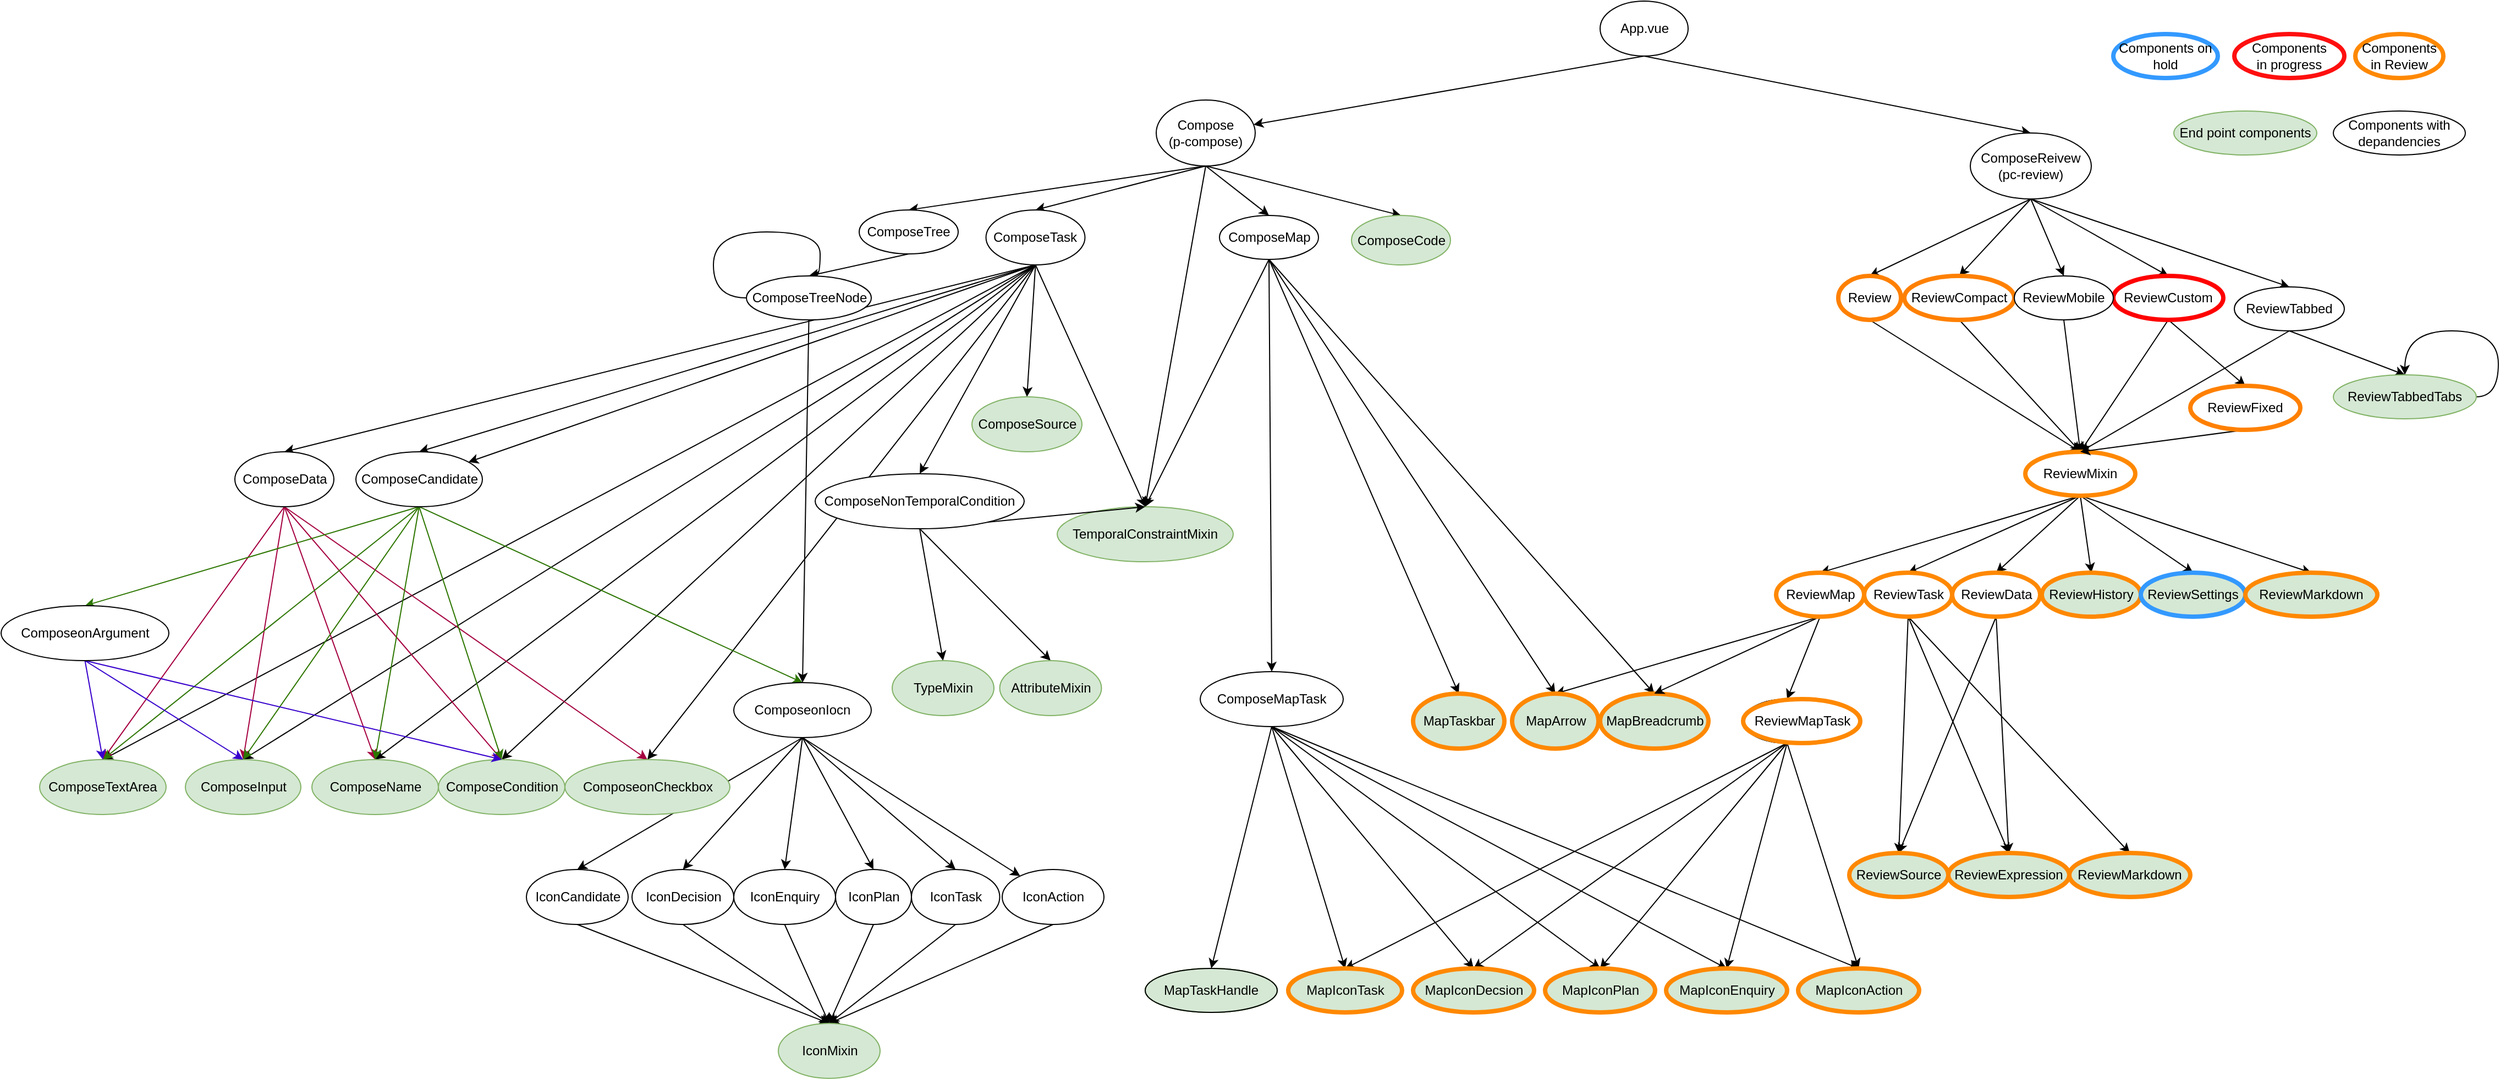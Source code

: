 <mxfile version="21.1.1" type="github">
  <diagram name="v1.0.0" id="n8G7o3eAPn_Wvr_kKuBB">
    <mxGraphModel dx="2448" dy="723" grid="1" gridSize="10" guides="1" tooltips="1" connect="1" arrows="1" fold="1" page="1" pageScale="1" pageWidth="827" pageHeight="1169" math="0" shadow="0">
      <root>
        <mxCell id="0" />
        <mxCell id="1" parent="0" />
        <mxCell id="FQSfcEZK8xAJ8cy2tzZz-1" style="rounded=0;orthogonalLoop=1;jettySize=auto;html=1;exitX=0.5;exitY=1;exitDx=0;exitDy=0;" parent="1" source="WLR_GNIUdRpMmE6UeqxM-1" target="K1b-8OR3-BWI2US4WDN9-1" edge="1">
          <mxGeometry relative="1" as="geometry">
            <mxPoint x="397.809" y="122.42" as="sourcePoint" />
          </mxGeometry>
        </mxCell>
        <mxCell id="FQSfcEZK8xAJ8cy2tzZz-2" style="rounded=0;orthogonalLoop=1;jettySize=auto;html=1;exitX=0.5;exitY=1;exitDx=0;exitDy=0;entryX=0.5;entryY=0;entryDx=0;entryDy=0;" parent="1" source="WLR_GNIUdRpMmE6UeqxM-1" target="WLR_GNIUdRpMmE6UeqxM-2" edge="1">
          <mxGeometry relative="1" as="geometry" />
        </mxCell>
        <mxCell id="WLR_GNIUdRpMmE6UeqxM-1" value="App.vue" style="ellipse;whiteSpace=wrap;html=1;" parent="1" vertex="1">
          <mxGeometry x="383.5" y="10" width="80" height="50" as="geometry" />
        </mxCell>
        <mxCell id="FQSfcEZK8xAJ8cy2tzZz-130" style="edgeStyle=none;rounded=0;orthogonalLoop=1;jettySize=auto;html=1;exitX=0.5;exitY=1;exitDx=0;exitDy=0;entryX=0.5;entryY=0;entryDx=0;entryDy=0;" parent="1" source="WLR_GNIUdRpMmE6UeqxM-2" target="FQSfcEZK8xAJ8cy2tzZz-120" edge="1">
          <mxGeometry relative="1" as="geometry" />
        </mxCell>
        <mxCell id="FQSfcEZK8xAJ8cy2tzZz-131" style="edgeStyle=none;rounded=0;orthogonalLoop=1;jettySize=auto;html=1;exitX=0.5;exitY=1;exitDx=0;exitDy=0;entryX=0.5;entryY=0;entryDx=0;entryDy=0;" parent="1" source="WLR_GNIUdRpMmE6UeqxM-2" target="FQSfcEZK8xAJ8cy2tzZz-121" edge="1">
          <mxGeometry relative="1" as="geometry" />
        </mxCell>
        <mxCell id="FQSfcEZK8xAJ8cy2tzZz-132" style="edgeStyle=none;rounded=0;orthogonalLoop=1;jettySize=auto;html=1;exitX=0.5;exitY=1;exitDx=0;exitDy=0;entryX=0.5;entryY=0;entryDx=0;entryDy=0;" parent="1" source="WLR_GNIUdRpMmE6UeqxM-2" target="FQSfcEZK8xAJ8cy2tzZz-127" edge="1">
          <mxGeometry relative="1" as="geometry" />
        </mxCell>
        <mxCell id="FQSfcEZK8xAJ8cy2tzZz-133" style="edgeStyle=none;rounded=0;orthogonalLoop=1;jettySize=auto;html=1;exitX=0.5;exitY=1;exitDx=0;exitDy=0;entryX=0.5;entryY=0;entryDx=0;entryDy=0;" parent="1" source="WLR_GNIUdRpMmE6UeqxM-2" target="FQSfcEZK8xAJ8cy2tzZz-128" edge="1">
          <mxGeometry relative="1" as="geometry" />
        </mxCell>
        <mxCell id="FQSfcEZK8xAJ8cy2tzZz-134" style="edgeStyle=none;rounded=0;orthogonalLoop=1;jettySize=auto;html=1;exitX=0.5;exitY=1;exitDx=0;exitDy=0;entryX=0.5;entryY=0;entryDx=0;entryDy=0;" parent="1" source="WLR_GNIUdRpMmE6UeqxM-2" target="FQSfcEZK8xAJ8cy2tzZz-129" edge="1">
          <mxGeometry relative="1" as="geometry" />
        </mxCell>
        <mxCell id="WLR_GNIUdRpMmE6UeqxM-2" value="ComposeReivew&lt;br&gt;(pc-review)" style="ellipse;whiteSpace=wrap;html=1;" parent="1" vertex="1">
          <mxGeometry x="720" y="130" width="110" height="60" as="geometry" />
        </mxCell>
        <mxCell id="FQSfcEZK8xAJ8cy2tzZz-8" style="edgeStyle=none;rounded=0;orthogonalLoop=1;jettySize=auto;html=1;exitX=0.5;exitY=1;exitDx=0;exitDy=0;entryX=0.5;entryY=0;entryDx=0;entryDy=0;" parent="1" source="K1b-8OR3-BWI2US4WDN9-1" target="FQSfcEZK8xAJ8cy2tzZz-3" edge="1">
          <mxGeometry relative="1" as="geometry" />
        </mxCell>
        <mxCell id="FQSfcEZK8xAJ8cy2tzZz-9" style="edgeStyle=none;rounded=0;orthogonalLoop=1;jettySize=auto;html=1;exitX=0.5;exitY=1;exitDx=0;exitDy=0;entryX=0.5;entryY=0;entryDx=0;entryDy=0;" parent="1" source="K1b-8OR3-BWI2US4WDN9-1" target="FQSfcEZK8xAJ8cy2tzZz-4" edge="1">
          <mxGeometry relative="1" as="geometry" />
        </mxCell>
        <mxCell id="FQSfcEZK8xAJ8cy2tzZz-10" style="edgeStyle=none;rounded=0;orthogonalLoop=1;jettySize=auto;html=1;exitX=0.5;exitY=1;exitDx=0;exitDy=0;entryX=0.5;entryY=0;entryDx=0;entryDy=0;" parent="1" source="K1b-8OR3-BWI2US4WDN9-1" target="FQSfcEZK8xAJ8cy2tzZz-5" edge="1">
          <mxGeometry relative="1" as="geometry" />
        </mxCell>
        <mxCell id="FQSfcEZK8xAJ8cy2tzZz-11" style="edgeStyle=none;rounded=0;orthogonalLoop=1;jettySize=auto;html=1;exitX=0.5;exitY=1;exitDx=0;exitDy=0;entryX=0.5;entryY=0;entryDx=0;entryDy=0;" parent="1" source="K1b-8OR3-BWI2US4WDN9-1" target="FQSfcEZK8xAJ8cy2tzZz-6" edge="1">
          <mxGeometry relative="1" as="geometry" />
        </mxCell>
        <mxCell id="K1b-8OR3-BWI2US4WDN9-1" value="Compose&lt;br&gt;(p-compose)" style="ellipse;whiteSpace=wrap;html=1;" parent="1" vertex="1">
          <mxGeometry x="-20" y="100" width="90" height="60" as="geometry" />
        </mxCell>
        <mxCell id="FQSfcEZK8xAJ8cy2tzZz-15" style="edgeStyle=none;rounded=0;orthogonalLoop=1;jettySize=auto;html=1;exitX=0.5;exitY=1;exitDx=0;exitDy=0;entryX=0.5;entryY=0;entryDx=0;entryDy=0;" parent="1" source="FQSfcEZK8xAJ8cy2tzZz-3" target="FQSfcEZK8xAJ8cy2tzZz-14" edge="1">
          <mxGeometry relative="1" as="geometry" />
        </mxCell>
        <mxCell id="FQSfcEZK8xAJ8cy2tzZz-3" value="ComposeMap" style="ellipse;whiteSpace=wrap;html=1;" parent="1" vertex="1">
          <mxGeometry x="37.5" y="205" width="90" height="40" as="geometry" />
        </mxCell>
        <mxCell id="FQSfcEZK8xAJ8cy2tzZz-52" style="edgeStyle=none;rounded=0;orthogonalLoop=1;jettySize=auto;html=1;exitX=0.5;exitY=1;exitDx=0;exitDy=0;entryX=0.5;entryY=0;entryDx=0;entryDy=0;" parent="1" source="FQSfcEZK8xAJ8cy2tzZz-4" target="FQSfcEZK8xAJ8cy2tzZz-42" edge="1">
          <mxGeometry relative="1" as="geometry" />
        </mxCell>
        <mxCell id="FQSfcEZK8xAJ8cy2tzZz-53" style="edgeStyle=none;rounded=0;orthogonalLoop=1;jettySize=auto;html=1;exitX=0.5;exitY=1;exitDx=0;exitDy=0;entryX=0.5;entryY=0;entryDx=0;entryDy=0;" parent="1" source="FQSfcEZK8xAJ8cy2tzZz-4" target="FQSfcEZK8xAJ8cy2tzZz-43" edge="1">
          <mxGeometry relative="1" as="geometry" />
        </mxCell>
        <mxCell id="FQSfcEZK8xAJ8cy2tzZz-54" style="edgeStyle=none;rounded=0;orthogonalLoop=1;jettySize=auto;html=1;entryX=0.5;entryY=0;entryDx=0;entryDy=0;exitX=0.5;exitY=1;exitDx=0;exitDy=0;" parent="1" source="FQSfcEZK8xAJ8cy2tzZz-4" target="FQSfcEZK8xAJ8cy2tzZz-44" edge="1">
          <mxGeometry relative="1" as="geometry">
            <mxPoint x="-145" y="280" as="sourcePoint" />
          </mxGeometry>
        </mxCell>
        <mxCell id="FQSfcEZK8xAJ8cy2tzZz-55" style="edgeStyle=none;rounded=0;orthogonalLoop=1;jettySize=auto;html=1;exitX=0.5;exitY=1;exitDx=0;exitDy=0;entryX=0.5;entryY=0;entryDx=0;entryDy=0;" parent="1" source="FQSfcEZK8xAJ8cy2tzZz-4" target="FQSfcEZK8xAJ8cy2tzZz-45" edge="1">
          <mxGeometry relative="1" as="geometry" />
        </mxCell>
        <mxCell id="FQSfcEZK8xAJ8cy2tzZz-56" style="edgeStyle=none;rounded=0;orthogonalLoop=1;jettySize=auto;html=1;exitX=0.5;exitY=1;exitDx=0;exitDy=0;entryX=0.5;entryY=0;entryDx=0;entryDy=0;" parent="1" source="FQSfcEZK8xAJ8cy2tzZz-4" target="FQSfcEZK8xAJ8cy2tzZz-46" edge="1">
          <mxGeometry relative="1" as="geometry" />
        </mxCell>
        <mxCell id="FQSfcEZK8xAJ8cy2tzZz-57" style="edgeStyle=none;rounded=0;orthogonalLoop=1;jettySize=auto;html=1;exitX=0.5;exitY=1;exitDx=0;exitDy=0;entryX=0.5;entryY=0;entryDx=0;entryDy=0;" parent="1" source="FQSfcEZK8xAJ8cy2tzZz-4" target="FQSfcEZK8xAJ8cy2tzZz-47" edge="1">
          <mxGeometry relative="1" as="geometry" />
        </mxCell>
        <mxCell id="FQSfcEZK8xAJ8cy2tzZz-58" style="edgeStyle=none;rounded=0;orthogonalLoop=1;jettySize=auto;html=1;exitX=0.5;exitY=1;exitDx=0;exitDy=0;entryX=0.5;entryY=0;entryDx=0;entryDy=0;" parent="1" source="FQSfcEZK8xAJ8cy2tzZz-4" target="FQSfcEZK8xAJ8cy2tzZz-48" edge="1">
          <mxGeometry relative="1" as="geometry" />
        </mxCell>
        <mxCell id="FQSfcEZK8xAJ8cy2tzZz-59" style="edgeStyle=none;rounded=0;orthogonalLoop=1;jettySize=auto;html=1;exitX=0.5;exitY=1;exitDx=0;exitDy=0;entryX=0.5;entryY=0;entryDx=0;entryDy=0;" parent="1" source="FQSfcEZK8xAJ8cy2tzZz-4" target="FQSfcEZK8xAJ8cy2tzZz-49" edge="1">
          <mxGeometry relative="1" as="geometry" />
        </mxCell>
        <mxCell id="FQSfcEZK8xAJ8cy2tzZz-60" style="edgeStyle=none;rounded=0;orthogonalLoop=1;jettySize=auto;html=1;exitX=0.5;exitY=1;exitDx=0;exitDy=0;entryX=0.5;entryY=0;entryDx=0;entryDy=0;" parent="1" source="FQSfcEZK8xAJ8cy2tzZz-4" target="FQSfcEZK8xAJ8cy2tzZz-50" edge="1">
          <mxGeometry relative="1" as="geometry" />
        </mxCell>
        <mxCell id="FQSfcEZK8xAJ8cy2tzZz-61" style="edgeStyle=none;rounded=0;orthogonalLoop=1;jettySize=auto;html=1;exitX=0.5;exitY=1;exitDx=0;exitDy=0;fillColor=#60a917;strokeColor=#2D7600;entryX=0.5;entryY=0;entryDx=0;entryDy=0;" parent="1" source="FQSfcEZK8xAJ8cy2tzZz-44" target="FQSfcEZK8xAJ8cy2tzZz-51" edge="1">
          <mxGeometry relative="1" as="geometry" />
        </mxCell>
        <mxCell id="FQSfcEZK8xAJ8cy2tzZz-62" style="edgeStyle=none;rounded=0;orthogonalLoop=1;jettySize=auto;html=1;exitX=0.5;exitY=1;exitDx=0;exitDy=0;entryX=0.5;entryY=0;entryDx=0;entryDy=0;" parent="1" source="FQSfcEZK8xAJ8cy2tzZz-4" target="FQSfcEZK8xAJ8cy2tzZz-7" edge="1">
          <mxGeometry relative="1" as="geometry" />
        </mxCell>
        <mxCell id="FQSfcEZK8xAJ8cy2tzZz-4" value="ComposeTask" style="ellipse;whiteSpace=wrap;html=1;" parent="1" vertex="1">
          <mxGeometry x="-174.75" y="200" width="90" height="50" as="geometry" />
        </mxCell>
        <mxCell id="FQSfcEZK8xAJ8cy2tzZz-114" style="edgeStyle=none;rounded=0;orthogonalLoop=1;jettySize=auto;html=1;exitX=0.5;exitY=1;exitDx=0;exitDy=0;entryX=0.5;entryY=0;entryDx=0;entryDy=0;" parent="1" source="FQSfcEZK8xAJ8cy2tzZz-5" target="FQSfcEZK8xAJ8cy2tzZz-113" edge="1">
          <mxGeometry relative="1" as="geometry" />
        </mxCell>
        <mxCell id="FQSfcEZK8xAJ8cy2tzZz-5" value="ComposeTree" style="ellipse;whiteSpace=wrap;html=1;" parent="1" vertex="1">
          <mxGeometry x="-290" y="200" width="90" height="40" as="geometry" />
        </mxCell>
        <mxCell id="FQSfcEZK8xAJ8cy2tzZz-6" value="ComposeCode" style="ellipse;whiteSpace=wrap;html=1;fillColor=#d5e8d4;strokeColor=#82b366;" parent="1" vertex="1">
          <mxGeometry x="157.5" y="205" width="90" height="45" as="geometry" />
        </mxCell>
        <mxCell id="FQSfcEZK8xAJ8cy2tzZz-13" style="edgeStyle=none;rounded=0;orthogonalLoop=1;jettySize=auto;html=1;exitX=1;exitY=0.5;exitDx=0;exitDy=0;" parent="1" edge="1">
          <mxGeometry relative="1" as="geometry">
            <mxPoint x="-37.5" y="465" as="sourcePoint" />
            <mxPoint x="-37.5" y="465" as="targetPoint" />
          </mxGeometry>
        </mxCell>
        <mxCell id="FQSfcEZK8xAJ8cy2tzZz-17" style="rounded=0;orthogonalLoop=1;jettySize=auto;html=1;exitX=0.5;exitY=1;exitDx=0;exitDy=0;entryX=0.5;entryY=0;entryDx=0;entryDy=0;" parent="1" source="FQSfcEZK8xAJ8cy2tzZz-3" target="FQSfcEZK8xAJ8cy2tzZz-16" edge="1">
          <mxGeometry relative="1" as="geometry" />
        </mxCell>
        <mxCell id="FQSfcEZK8xAJ8cy2tzZz-19" style="rounded=0;orthogonalLoop=1;jettySize=auto;html=1;exitX=0.5;exitY=1;exitDx=0;exitDy=0;entryX=0.5;entryY=0;entryDx=0;entryDy=0;" parent="1" source="FQSfcEZK8xAJ8cy2tzZz-3" target="FQSfcEZK8xAJ8cy2tzZz-18" edge="1">
          <mxGeometry relative="1" as="geometry" />
        </mxCell>
        <mxCell id="FQSfcEZK8xAJ8cy2tzZz-21" style="rounded=0;orthogonalLoop=1;jettySize=auto;html=1;exitX=0.5;exitY=1;exitDx=0;exitDy=0;entryX=0.5;entryY=0;entryDx=0;entryDy=0;" parent="1" source="FQSfcEZK8xAJ8cy2tzZz-3" target="FQSfcEZK8xAJ8cy2tzZz-20" edge="1">
          <mxGeometry relative="1" as="geometry" />
        </mxCell>
        <mxCell id="FQSfcEZK8xAJ8cy2tzZz-23" style="edgeStyle=none;rounded=0;orthogonalLoop=1;jettySize=auto;html=1;exitX=0.5;exitY=1;exitDx=0;exitDy=0;entryX=0.5;entryY=0;entryDx=0;entryDy=0;" parent="1" source="FQSfcEZK8xAJ8cy2tzZz-3" target="FQSfcEZK8xAJ8cy2tzZz-7" edge="1">
          <mxGeometry relative="1" as="geometry" />
        </mxCell>
        <mxCell id="FQSfcEZK8xAJ8cy2tzZz-28" style="edgeStyle=none;rounded=0;orthogonalLoop=1;jettySize=auto;html=1;entryX=0.5;entryY=0;entryDx=0;entryDy=0;exitX=0.5;exitY=1;exitDx=0;exitDy=0;" parent="1" source="FQSfcEZK8xAJ8cy2tzZz-14" target="FQSfcEZK8xAJ8cy2tzZz-27" edge="1">
          <mxGeometry relative="1" as="geometry" />
        </mxCell>
        <mxCell id="FQSfcEZK8xAJ8cy2tzZz-34" style="edgeStyle=none;rounded=0;orthogonalLoop=1;jettySize=auto;html=1;exitX=0.5;exitY=1;exitDx=0;exitDy=0;entryX=0.5;entryY=0;entryDx=0;entryDy=0;" parent="1" source="FQSfcEZK8xAJ8cy2tzZz-14" target="FQSfcEZK8xAJ8cy2tzZz-29" edge="1">
          <mxGeometry relative="1" as="geometry" />
        </mxCell>
        <mxCell id="FQSfcEZK8xAJ8cy2tzZz-35" style="edgeStyle=none;rounded=0;orthogonalLoop=1;jettySize=auto;html=1;exitX=0.5;exitY=1;exitDx=0;exitDy=0;entryX=0.5;entryY=0;entryDx=0;entryDy=0;" parent="1" source="FQSfcEZK8xAJ8cy2tzZz-14" target="FQSfcEZK8xAJ8cy2tzZz-30" edge="1">
          <mxGeometry relative="1" as="geometry" />
        </mxCell>
        <mxCell id="FQSfcEZK8xAJ8cy2tzZz-36" style="edgeStyle=none;rounded=0;orthogonalLoop=1;jettySize=auto;html=1;exitX=0.5;exitY=1;exitDx=0;exitDy=0;entryX=0.5;entryY=0;entryDx=0;entryDy=0;" parent="1" source="FQSfcEZK8xAJ8cy2tzZz-14" target="FQSfcEZK8xAJ8cy2tzZz-31" edge="1">
          <mxGeometry relative="1" as="geometry" />
        </mxCell>
        <mxCell id="FQSfcEZK8xAJ8cy2tzZz-37" style="edgeStyle=none;rounded=0;orthogonalLoop=1;jettySize=auto;html=1;exitX=0.5;exitY=1;exitDx=0;exitDy=0;entryX=0.5;entryY=0;entryDx=0;entryDy=0;" parent="1" source="FQSfcEZK8xAJ8cy2tzZz-14" target="FQSfcEZK8xAJ8cy2tzZz-32" edge="1">
          <mxGeometry relative="1" as="geometry" />
        </mxCell>
        <mxCell id="FQSfcEZK8xAJ8cy2tzZz-38" style="edgeStyle=none;rounded=0;orthogonalLoop=1;jettySize=auto;html=1;exitX=0.5;exitY=1;exitDx=0;exitDy=0;entryX=0.5;entryY=0;entryDx=0;entryDy=0;" parent="1" source="FQSfcEZK8xAJ8cy2tzZz-14" target="FQSfcEZK8xAJ8cy2tzZz-33" edge="1">
          <mxGeometry relative="1" as="geometry" />
        </mxCell>
        <mxCell id="FQSfcEZK8xAJ8cy2tzZz-14" value="ComposeMapTask" style="ellipse;whiteSpace=wrap;html=1;" parent="1" vertex="1">
          <mxGeometry x="20" y="620" width="130" height="50" as="geometry" />
        </mxCell>
        <mxCell id="FQSfcEZK8xAJ8cy2tzZz-16" value="MapArrow" style="ellipse;whiteSpace=wrap;html=1;fillColor=#d5e8d4;strokeColor=#82b366;" parent="1" vertex="1">
          <mxGeometry x="303.5" y="640" width="78.5" height="50" as="geometry" />
        </mxCell>
        <mxCell id="FQSfcEZK8xAJ8cy2tzZz-18" value="MapBreadcrumb" style="ellipse;whiteSpace=wrap;html=1;fillColor=#d5e8d4;strokeColor=#ff8800;strokeWidth=4;" parent="1" vertex="1">
          <mxGeometry x="383.5" y="640" width="98.5" height="50" as="geometry" />
        </mxCell>
        <mxCell id="FQSfcEZK8xAJ8cy2tzZz-20" value="MapTaskbar" style="ellipse;whiteSpace=wrap;html=1;fillColor=#d5e8d4;strokeColor=#82b366;" parent="1" vertex="1">
          <mxGeometry x="213.5" y="640" width="83" height="50" as="geometry" />
        </mxCell>
        <mxCell id="FQSfcEZK8xAJ8cy2tzZz-27" value="&lt;div style=&quot;font-size: 12px; line-height: 19px;&quot;&gt;&lt;span style=&quot;font-size: 12px;&quot;&gt;&lt;font style=&quot;font-size: 12px;&quot; color=&quot;#030303&quot;&gt;MapTaskHandle&lt;/font&gt;&lt;/span&gt;&lt;/div&gt;" style="ellipse;whiteSpace=wrap;html=1;fontSize=12;fillColor=#d5e8d4;strokeColor=#82b366;labelBackgroundColor=none;" parent="1" vertex="1">
          <mxGeometry x="-30" y="890" width="120" height="40" as="geometry" />
        </mxCell>
        <mxCell id="FQSfcEZK8xAJ8cy2tzZz-29" value="&lt;div style=&quot;font-size: 12px; line-height: 19px;&quot;&gt;&lt;span style=&quot;font-size: 12px;&quot;&gt;&lt;font style=&quot;font-size: 12px;&quot; color=&quot;#030303&quot;&gt;MapIconTask&lt;/font&gt;&lt;/span&gt;&lt;/div&gt;" style="ellipse;whiteSpace=wrap;html=1;fontSize=12;fillColor=#d5e8d4;strokeColor=#82b366;labelBackgroundColor=none;" parent="1" vertex="1">
          <mxGeometry x="100" y="890" width="103.5" height="40" as="geometry" />
        </mxCell>
        <mxCell id="FQSfcEZK8xAJ8cy2tzZz-7" value="TemporalConstraintMixin" style="ellipse;whiteSpace=wrap;html=1;fillColor=#d5e8d4;strokeColor=#82b366;" parent="1" vertex="1">
          <mxGeometry x="-110" y="470" width="160" height="50" as="geometry" />
        </mxCell>
        <mxCell id="FQSfcEZK8xAJ8cy2tzZz-30" value="&lt;div style=&quot;font-size: 12px; line-height: 19px;&quot;&gt;&lt;span style=&quot;font-size: 12px;&quot;&gt;&lt;font style=&quot;font-size: 12px;&quot; color=&quot;#030303&quot;&gt;MapIconDecsion&lt;/font&gt;&lt;/span&gt;&lt;/div&gt;" style="ellipse;whiteSpace=wrap;html=1;fontSize=12;fillColor=#d5e8d4;strokeColor=#82b366;labelBackgroundColor=none;" parent="1" vertex="1">
          <mxGeometry x="213.5" y="890" width="110" height="40" as="geometry" />
        </mxCell>
        <mxCell id="FQSfcEZK8xAJ8cy2tzZz-31" value="&lt;div style=&quot;font-size: 12px; line-height: 19px;&quot;&gt;&lt;span style=&quot;font-size: 12px;&quot;&gt;&lt;font style=&quot;font-size: 12px;&quot; color=&quot;#030303&quot;&gt;MapIconPlan&lt;/font&gt;&lt;/span&gt;&lt;/div&gt;" style="ellipse;whiteSpace=wrap;html=1;fontSize=12;fillColor=#d5e8d4;strokeColor=#82b366;labelBackgroundColor=none;" parent="1" vertex="1">
          <mxGeometry x="333.5" y="890" width="100" height="40" as="geometry" />
        </mxCell>
        <mxCell id="FQSfcEZK8xAJ8cy2tzZz-32" value="&lt;div style=&quot;font-size: 12px; line-height: 19px;&quot;&gt;&lt;span style=&quot;font-size: 12px;&quot;&gt;&lt;font style=&quot;font-size: 12px;&quot; color=&quot;#030303&quot;&gt;MapIconEnquiry&lt;/font&gt;&lt;/span&gt;&lt;/div&gt;" style="ellipse;whiteSpace=wrap;html=1;fontSize=12;fillColor=#d5e8d4;strokeColor=#82b366;labelBackgroundColor=none;" parent="1" vertex="1">
          <mxGeometry x="443.5" y="890" width="110" height="40" as="geometry" />
        </mxCell>
        <mxCell id="FQSfcEZK8xAJ8cy2tzZz-33" value="&lt;div style=&quot;font-size: 12px; line-height: 19px;&quot;&gt;&lt;span style=&quot;font-size: 12px;&quot;&gt;&lt;font style=&quot;font-size: 12px;&quot; color=&quot;#030303&quot;&gt;MapIconAction&lt;/font&gt;&lt;/span&gt;&lt;/div&gt;" style="ellipse;whiteSpace=wrap;html=1;fontSize=12;fillColor=#d5e8d4;strokeColor=#82b366;labelBackgroundColor=none;" parent="1" vertex="1">
          <mxGeometry x="563.5" y="890" width="110" height="40" as="geometry" />
        </mxCell>
        <mxCell id="FQSfcEZK8xAJ8cy2tzZz-12" style="edgeStyle=none;rounded=0;orthogonalLoop=1;jettySize=auto;html=1;exitX=0.5;exitY=1;exitDx=0;exitDy=0;entryX=0.5;entryY=0;entryDx=0;entryDy=0;labelBorderColor=#FFFFFF;shadow=0;" parent="1" source="K1b-8OR3-BWI2US4WDN9-1" target="FQSfcEZK8xAJ8cy2tzZz-7" edge="1">
          <mxGeometry relative="1" as="geometry" />
        </mxCell>
        <mxCell id="FQSfcEZK8xAJ8cy2tzZz-65" style="edgeStyle=none;rounded=0;orthogonalLoop=1;jettySize=auto;html=1;exitX=0.5;exitY=1;exitDx=0;exitDy=0;entryX=0.5;entryY=0;entryDx=0;entryDy=0;fillColor=#d80073;strokeColor=#A50040;" parent="1" source="FQSfcEZK8xAJ8cy2tzZz-42" target="FQSfcEZK8xAJ8cy2tzZz-50" edge="1">
          <mxGeometry relative="1" as="geometry" />
        </mxCell>
        <mxCell id="FQSfcEZK8xAJ8cy2tzZz-66" style="edgeStyle=none;rounded=0;orthogonalLoop=1;jettySize=auto;html=1;exitX=0.5;exitY=1;exitDx=0;exitDy=0;entryX=0.5;entryY=0;entryDx=0;entryDy=0;fillColor=#d80073;strokeColor=#A50040;" parent="1" source="FQSfcEZK8xAJ8cy2tzZz-42" target="FQSfcEZK8xAJ8cy2tzZz-46" edge="1">
          <mxGeometry relative="1" as="geometry" />
        </mxCell>
        <mxCell id="FQSfcEZK8xAJ8cy2tzZz-67" style="edgeStyle=none;rounded=0;orthogonalLoop=1;jettySize=auto;html=1;exitX=0.5;exitY=1;exitDx=0;exitDy=0;entryX=0.5;entryY=0;entryDx=0;entryDy=0;fillColor=#d80073;strokeColor=#A50040;" parent="1" source="FQSfcEZK8xAJ8cy2tzZz-42" target="FQSfcEZK8xAJ8cy2tzZz-47" edge="1">
          <mxGeometry relative="1" as="geometry" />
        </mxCell>
        <mxCell id="FQSfcEZK8xAJ8cy2tzZz-68" style="edgeStyle=none;rounded=0;orthogonalLoop=1;jettySize=auto;html=1;exitX=0.5;exitY=1;exitDx=0;exitDy=0;entryX=0.5;entryY=0;entryDx=0;entryDy=0;fillColor=#d80073;strokeColor=#A50040;" parent="1" source="FQSfcEZK8xAJ8cy2tzZz-42" target="FQSfcEZK8xAJ8cy2tzZz-45" edge="1">
          <mxGeometry relative="1" as="geometry" />
        </mxCell>
        <mxCell id="FQSfcEZK8xAJ8cy2tzZz-69" style="edgeStyle=none;rounded=0;orthogonalLoop=1;jettySize=auto;html=1;exitX=0.5;exitY=1;exitDx=0;exitDy=0;entryX=0.5;entryY=0;entryDx=0;entryDy=0;fillColor=#d80073;strokeColor=#A50040;" parent="1" source="FQSfcEZK8xAJ8cy2tzZz-42" target="FQSfcEZK8xAJ8cy2tzZz-48" edge="1">
          <mxGeometry relative="1" as="geometry" />
        </mxCell>
        <mxCell id="FQSfcEZK8xAJ8cy2tzZz-42" value="ComposeData" style="ellipse;whiteSpace=wrap;html=1;" parent="1" vertex="1">
          <mxGeometry x="-857.5" y="420" width="90" height="50" as="geometry" />
        </mxCell>
        <mxCell id="FQSfcEZK8xAJ8cy2tzZz-43" value="ComposeSource" style="ellipse;whiteSpace=wrap;html=1;fillColor=#d5e8d4;strokeColor=#82b366;" parent="1" vertex="1">
          <mxGeometry x="-187.5" y="370" width="100" height="50" as="geometry" />
        </mxCell>
        <mxCell id="FQSfcEZK8xAJ8cy2tzZz-72" style="edgeStyle=none;rounded=0;orthogonalLoop=1;jettySize=auto;html=1;exitX=0.5;exitY=1;exitDx=0;exitDy=0;entryX=0.5;entryY=0;entryDx=0;entryDy=0;fillColor=#60a917;strokeColor=#2D7600;" parent="1" source="FQSfcEZK8xAJ8cy2tzZz-44" target="FQSfcEZK8xAJ8cy2tzZz-71" edge="1">
          <mxGeometry relative="1" as="geometry" />
        </mxCell>
        <mxCell id="FQSfcEZK8xAJ8cy2tzZz-74" style="edgeStyle=none;rounded=0;orthogonalLoop=1;jettySize=auto;html=1;exitX=0.5;exitY=1;exitDx=0;exitDy=0;entryX=0.5;entryY=0;entryDx=0;entryDy=0;fillColor=#60a917;strokeColor=#2D7600;" parent="1" source="FQSfcEZK8xAJ8cy2tzZz-44" target="FQSfcEZK8xAJ8cy2tzZz-48" edge="1">
          <mxGeometry relative="1" as="geometry" />
        </mxCell>
        <mxCell id="FQSfcEZK8xAJ8cy2tzZz-75" style="edgeStyle=none;rounded=0;orthogonalLoop=1;jettySize=auto;html=1;exitX=0.5;exitY=1;exitDx=0;exitDy=0;entryX=0.5;entryY=0;entryDx=0;entryDy=0;fillColor=#60a917;strokeColor=#2D7600;" parent="1" source="FQSfcEZK8xAJ8cy2tzZz-44" target="FQSfcEZK8xAJ8cy2tzZz-45" edge="1">
          <mxGeometry relative="1" as="geometry" />
        </mxCell>
        <mxCell id="FQSfcEZK8xAJ8cy2tzZz-76" style="edgeStyle=none;rounded=0;orthogonalLoop=1;jettySize=auto;html=1;exitX=0.5;exitY=1;exitDx=0;exitDy=0;entryX=0.5;entryY=0;entryDx=0;entryDy=0;fillColor=#60a917;strokeColor=#2D7600;" parent="1" source="FQSfcEZK8xAJ8cy2tzZz-44" target="FQSfcEZK8xAJ8cy2tzZz-46" edge="1">
          <mxGeometry relative="1" as="geometry" />
        </mxCell>
        <mxCell id="FQSfcEZK8xAJ8cy2tzZz-77" style="edgeStyle=none;rounded=0;orthogonalLoop=1;jettySize=auto;html=1;exitX=0.5;exitY=1;exitDx=0;exitDy=0;entryX=0.5;entryY=0;entryDx=0;entryDy=0;fillColor=#60a917;strokeColor=#2D7600;" parent="1" source="FQSfcEZK8xAJ8cy2tzZz-44" target="FQSfcEZK8xAJ8cy2tzZz-47" edge="1">
          <mxGeometry relative="1" as="geometry" />
        </mxCell>
        <mxCell id="FQSfcEZK8xAJ8cy2tzZz-45" value="ComposeName" style="ellipse;whiteSpace=wrap;html=1;fillColor=#d5e8d4;strokeColor=#82b366;" parent="1" vertex="1">
          <mxGeometry x="-787.5" y="700" width="115" height="50" as="geometry" />
        </mxCell>
        <mxCell id="FQSfcEZK8xAJ8cy2tzZz-46" value="ComposeInput" style="ellipse;whiteSpace=wrap;html=1;fillColor=#d5e8d4;strokeColor=#82b366;" parent="1" vertex="1">
          <mxGeometry x="-902.5" y="700" width="105" height="50" as="geometry" />
        </mxCell>
        <mxCell id="FQSfcEZK8xAJ8cy2tzZz-47" value="ComposeTextArea" style="ellipse;whiteSpace=wrap;html=1;fillColor=#d5e8d4;strokeColor=#82b366;" parent="1" vertex="1">
          <mxGeometry x="-1035" y="700" width="115" height="50" as="geometry" />
        </mxCell>
        <mxCell id="FQSfcEZK8xAJ8cy2tzZz-48" value="ComposeCondition" style="ellipse;whiteSpace=wrap;html=1;fillColor=#d5e8d4;strokeColor=#82b366;" parent="1" vertex="1">
          <mxGeometry x="-672.5" y="700" width="115" height="50" as="geometry" />
        </mxCell>
        <mxCell id="FQSfcEZK8xAJ8cy2tzZz-106" style="edgeStyle=none;rounded=0;orthogonalLoop=1;jettySize=auto;html=1;exitX=0.5;exitY=1;exitDx=0;exitDy=0;entryX=0.5;entryY=0;entryDx=0;entryDy=0;" parent="1" source="FQSfcEZK8xAJ8cy2tzZz-49" target="FQSfcEZK8xAJ8cy2tzZz-105" edge="1">
          <mxGeometry relative="1" as="geometry" />
        </mxCell>
        <mxCell id="FQSfcEZK8xAJ8cy2tzZz-109" style="edgeStyle=none;rounded=0;orthogonalLoop=1;jettySize=auto;html=1;exitX=0.5;exitY=1;exitDx=0;exitDy=0;entryX=0.5;entryY=0;entryDx=0;entryDy=0;" parent="1" source="FQSfcEZK8xAJ8cy2tzZz-49" target="FQSfcEZK8xAJ8cy2tzZz-107" edge="1">
          <mxGeometry relative="1" as="geometry" />
        </mxCell>
        <mxCell id="FQSfcEZK8xAJ8cy2tzZz-110" style="edgeStyle=none;rounded=0;orthogonalLoop=1;jettySize=auto;html=1;exitX=0.5;exitY=1;exitDx=0;exitDy=0;entryX=0.5;entryY=0;entryDx=0;entryDy=0;" parent="1" source="FQSfcEZK8xAJ8cy2tzZz-49" target="FQSfcEZK8xAJ8cy2tzZz-7" edge="1">
          <mxGeometry relative="1" as="geometry" />
        </mxCell>
        <mxCell id="FQSfcEZK8xAJ8cy2tzZz-49" value="ComposeNonTemporalCondition" style="ellipse;whiteSpace=wrap;html=1;" parent="1" vertex="1">
          <mxGeometry x="-330" y="440" width="190" height="50" as="geometry" />
        </mxCell>
        <mxCell id="FQSfcEZK8xAJ8cy2tzZz-90" style="edgeStyle=none;rounded=0;orthogonalLoop=1;jettySize=auto;html=1;exitX=0.5;exitY=1;exitDx=0;exitDy=0;entryX=0.5;entryY=0;entryDx=0;entryDy=0;" parent="1" source="FQSfcEZK8xAJ8cy2tzZz-51" target="FQSfcEZK8xAJ8cy2tzZz-84" edge="1">
          <mxGeometry relative="1" as="geometry" />
        </mxCell>
        <mxCell id="FQSfcEZK8xAJ8cy2tzZz-91" style="edgeStyle=none;rounded=0;orthogonalLoop=1;jettySize=auto;html=1;exitX=0.5;exitY=1;exitDx=0;exitDy=0;entryX=0.5;entryY=0;entryDx=0;entryDy=0;" parent="1" source="FQSfcEZK8xAJ8cy2tzZz-51" target="FQSfcEZK8xAJ8cy2tzZz-85" edge="1">
          <mxGeometry relative="1" as="geometry" />
        </mxCell>
        <mxCell id="FQSfcEZK8xAJ8cy2tzZz-92" style="edgeStyle=none;rounded=0;orthogonalLoop=1;jettySize=auto;html=1;exitX=0.5;exitY=1;exitDx=0;exitDy=0;entryX=0.5;entryY=0;entryDx=0;entryDy=0;" parent="1" source="FQSfcEZK8xAJ8cy2tzZz-51" target="FQSfcEZK8xAJ8cy2tzZz-86" edge="1">
          <mxGeometry relative="1" as="geometry" />
        </mxCell>
        <mxCell id="FQSfcEZK8xAJ8cy2tzZz-93" style="edgeStyle=none;rounded=0;orthogonalLoop=1;jettySize=auto;html=1;exitX=0.5;exitY=1;exitDx=0;exitDy=0;entryX=0.5;entryY=0;entryDx=0;entryDy=0;" parent="1" source="FQSfcEZK8xAJ8cy2tzZz-51" target="FQSfcEZK8xAJ8cy2tzZz-87" edge="1">
          <mxGeometry relative="1" as="geometry" />
        </mxCell>
        <mxCell id="FQSfcEZK8xAJ8cy2tzZz-94" style="edgeStyle=none;rounded=0;orthogonalLoop=1;jettySize=auto;html=1;exitX=0.5;exitY=1;exitDx=0;exitDy=0;entryX=0.5;entryY=0;entryDx=0;entryDy=0;" parent="1" source="FQSfcEZK8xAJ8cy2tzZz-51" target="FQSfcEZK8xAJ8cy2tzZz-88" edge="1">
          <mxGeometry relative="1" as="geometry" />
        </mxCell>
        <mxCell id="FQSfcEZK8xAJ8cy2tzZz-95" style="edgeStyle=none;rounded=0;orthogonalLoop=1;jettySize=auto;html=1;exitX=0.5;exitY=1;exitDx=0;exitDy=0;" parent="1" source="FQSfcEZK8xAJ8cy2tzZz-51" target="FQSfcEZK8xAJ8cy2tzZz-89" edge="1">
          <mxGeometry relative="1" as="geometry" />
        </mxCell>
        <mxCell id="FQSfcEZK8xAJ8cy2tzZz-51" value="ComposeonIocn" style="ellipse;whiteSpace=wrap;html=1;" parent="1" vertex="1">
          <mxGeometry x="-404" y="630" width="125" height="50" as="geometry" />
        </mxCell>
        <mxCell id="FQSfcEZK8xAJ8cy2tzZz-80" style="edgeStyle=none;rounded=0;orthogonalLoop=1;jettySize=auto;html=1;exitX=0.5;exitY=1;exitDx=0;exitDy=0;entryX=0.5;entryY=0;entryDx=0;entryDy=0;fillColor=#6a00ff;strokeColor=#3700CC;" parent="1" source="FQSfcEZK8xAJ8cy2tzZz-71" target="FQSfcEZK8xAJ8cy2tzZz-46" edge="1">
          <mxGeometry relative="1" as="geometry" />
        </mxCell>
        <mxCell id="FQSfcEZK8xAJ8cy2tzZz-81" style="edgeStyle=none;rounded=0;orthogonalLoop=1;jettySize=auto;html=1;exitX=0.5;exitY=1;exitDx=0;exitDy=0;entryX=0.5;entryY=0;entryDx=0;entryDy=0;fillColor=#6a00ff;strokeColor=#3700CC;" parent="1" source="FQSfcEZK8xAJ8cy2tzZz-71" target="FQSfcEZK8xAJ8cy2tzZz-48" edge="1">
          <mxGeometry relative="1" as="geometry" />
        </mxCell>
        <mxCell id="FQSfcEZK8xAJ8cy2tzZz-82" style="edgeStyle=none;rounded=0;orthogonalLoop=1;jettySize=auto;html=1;exitX=0.5;exitY=1;exitDx=0;exitDy=0;entryX=0.5;entryY=0;entryDx=0;entryDy=0;fillColor=#6a00ff;strokeColor=#3700CC;" parent="1" source="FQSfcEZK8xAJ8cy2tzZz-71" target="FQSfcEZK8xAJ8cy2tzZz-47" edge="1">
          <mxGeometry relative="1" as="geometry" />
        </mxCell>
        <mxCell id="FQSfcEZK8xAJ8cy2tzZz-71" value="ComposeonArgument" style="ellipse;whiteSpace=wrap;html=1;" parent="1" vertex="1">
          <mxGeometry x="-1070" y="560" width="152.5" height="50" as="geometry" />
        </mxCell>
        <mxCell id="FQSfcEZK8xAJ8cy2tzZz-78" value="" style="edgeStyle=none;rounded=0;orthogonalLoop=1;jettySize=auto;html=1;exitX=0.5;exitY=1;exitDx=0;exitDy=0;" parent="1" source="FQSfcEZK8xAJ8cy2tzZz-4" target="FQSfcEZK8xAJ8cy2tzZz-44" edge="1">
          <mxGeometry relative="1" as="geometry">
            <mxPoint x="-132" y="260" as="sourcePoint" />
            <mxPoint x="-149" y="590" as="targetPoint" />
          </mxGeometry>
        </mxCell>
        <mxCell id="FQSfcEZK8xAJ8cy2tzZz-44" value="ComposeCandidate" style="ellipse;whiteSpace=wrap;html=1;" parent="1" vertex="1">
          <mxGeometry x="-747.5" y="420" width="115" height="50" as="geometry" />
        </mxCell>
        <mxCell id="FQSfcEZK8xAJ8cy2tzZz-99" style="edgeStyle=none;rounded=0;orthogonalLoop=1;jettySize=auto;html=1;exitX=0.5;exitY=1;exitDx=0;exitDy=0;entryX=0.5;entryY=0;entryDx=0;entryDy=0;" parent="1" source="FQSfcEZK8xAJ8cy2tzZz-84" target="FQSfcEZK8xAJ8cy2tzZz-98" edge="1">
          <mxGeometry relative="1" as="geometry">
            <mxPoint x="-347.5" y="1070" as="targetPoint" />
          </mxGeometry>
        </mxCell>
        <mxCell id="FQSfcEZK8xAJ8cy2tzZz-84" value="IconCandidate" style="ellipse;whiteSpace=wrap;html=1;" parent="1" vertex="1">
          <mxGeometry x="-592.5" y="800" width="92.5" height="50" as="geometry" />
        </mxCell>
        <mxCell id="FQSfcEZK8xAJ8cy2tzZz-100" style="edgeStyle=none;rounded=0;orthogonalLoop=1;jettySize=auto;html=1;exitX=0.5;exitY=1;exitDx=0;exitDy=0;entryX=0.5;entryY=0;entryDx=0;entryDy=0;" parent="1" source="FQSfcEZK8xAJ8cy2tzZz-85" target="FQSfcEZK8xAJ8cy2tzZz-98" edge="1">
          <mxGeometry relative="1" as="geometry" />
        </mxCell>
        <mxCell id="FQSfcEZK8xAJ8cy2tzZz-85" value="IconDecision" style="ellipse;whiteSpace=wrap;html=1;" parent="1" vertex="1">
          <mxGeometry x="-496.5" y="800" width="92.5" height="50" as="geometry" />
        </mxCell>
        <mxCell id="FQSfcEZK8xAJ8cy2tzZz-101" style="edgeStyle=none;rounded=0;orthogonalLoop=1;jettySize=auto;html=1;exitX=0.5;exitY=1;exitDx=0;exitDy=0;entryX=0.5;entryY=0;entryDx=0;entryDy=0;" parent="1" source="FQSfcEZK8xAJ8cy2tzZz-86" target="FQSfcEZK8xAJ8cy2tzZz-98" edge="1">
          <mxGeometry relative="1" as="geometry">
            <mxPoint x="-327.5" y="1080" as="targetPoint" />
          </mxGeometry>
        </mxCell>
        <mxCell id="FQSfcEZK8xAJ8cy2tzZz-86" value="IconEnquiry" style="ellipse;whiteSpace=wrap;html=1;" parent="1" vertex="1">
          <mxGeometry x="-404" y="800" width="92.5" height="50" as="geometry" />
        </mxCell>
        <mxCell id="FQSfcEZK8xAJ8cy2tzZz-102" style="edgeStyle=none;rounded=0;orthogonalLoop=1;jettySize=auto;html=1;exitX=0.5;exitY=1;exitDx=0;exitDy=0;entryX=0.5;entryY=0;entryDx=0;entryDy=0;" parent="1" source="FQSfcEZK8xAJ8cy2tzZz-87" target="FQSfcEZK8xAJ8cy2tzZz-98" edge="1">
          <mxGeometry relative="1" as="geometry" />
        </mxCell>
        <mxCell id="FQSfcEZK8xAJ8cy2tzZz-87" value="IconPlan&lt;span style=&quot;color: rgba(0, 0, 0, 0); font-family: monospace; font-size: 0px; text-align: start; white-space: nowrap;&quot;&gt;%3CmxGraphModel%3E%3Croot%3E%3CmxCell%20id%3D%220%22%2F%3E%3CmxCell%20id%3D%221%22%20parent%3D%220%22%2F%3E%3CmxCell%20id%3D%222%22%20value%3D%22Icon%22%20style%3D%22ellipse%3BwhiteSpace%3Dwrap%3Bhtml%3D1%3B%22%20vertex%3D%221%22%20parent%3D%221%22%3E%3CmxGeometry%20x%3D%22-290%22%20y%3D%22910%22%20width%3D%2292.5%22%20height%3D%2250%22%20as%3D%22geometry%22%2F%3E%3C%2FmxCell%3E%3C%2Froot%3E%3C%2FmxGraphModel%3E&lt;/span&gt;" style="ellipse;whiteSpace=wrap;html=1;" parent="1" vertex="1">
          <mxGeometry x="-311.5" y="800" width="69" height="50" as="geometry" />
        </mxCell>
        <mxCell id="FQSfcEZK8xAJ8cy2tzZz-103" style="edgeStyle=none;rounded=0;orthogonalLoop=1;jettySize=auto;html=1;exitX=0.5;exitY=1;exitDx=0;exitDy=0;entryX=0.5;entryY=0;entryDx=0;entryDy=0;" parent="1" source="FQSfcEZK8xAJ8cy2tzZz-88" target="FQSfcEZK8xAJ8cy2tzZz-98" edge="1">
          <mxGeometry relative="1" as="geometry" />
        </mxCell>
        <mxCell id="FQSfcEZK8xAJ8cy2tzZz-88" value="IconTask" style="ellipse;whiteSpace=wrap;html=1;" parent="1" vertex="1">
          <mxGeometry x="-242.5" y="800" width="80.25" height="50" as="geometry" />
        </mxCell>
        <mxCell id="FQSfcEZK8xAJ8cy2tzZz-104" style="edgeStyle=none;rounded=0;orthogonalLoop=1;jettySize=auto;html=1;exitX=0.5;exitY=1;exitDx=0;exitDy=0;entryX=0.5;entryY=0;entryDx=0;entryDy=0;" parent="1" source="FQSfcEZK8xAJ8cy2tzZz-89" target="FQSfcEZK8xAJ8cy2tzZz-98" edge="1">
          <mxGeometry relative="1" as="geometry" />
        </mxCell>
        <mxCell id="FQSfcEZK8xAJ8cy2tzZz-89" value="IconAction" style="ellipse;whiteSpace=wrap;html=1;" parent="1" vertex="1">
          <mxGeometry x="-160" y="800" width="92.5" height="50" as="geometry" />
        </mxCell>
        <mxCell id="FQSfcEZK8xAJ8cy2tzZz-50" value="ComposeonCheckbox" style="ellipse;whiteSpace=wrap;html=1;fillColor=#d5e8d4;strokeColor=#82b366;" parent="1" vertex="1">
          <mxGeometry x="-557.5" y="700" width="150" height="50" as="geometry" />
        </mxCell>
        <mxCell id="FQSfcEZK8xAJ8cy2tzZz-98" value="IconMixin" style="ellipse;whiteSpace=wrap;html=1;fillColor=#d5e8d4;strokeColor=#82b366;" parent="1" vertex="1">
          <mxGeometry x="-363.5" y="940" width="92.5" height="50" as="geometry" />
        </mxCell>
        <mxCell id="FQSfcEZK8xAJ8cy2tzZz-105" value="TypeMixin" style="ellipse;whiteSpace=wrap;html=1;fillColor=#d5e8d4;strokeColor=#82b366;" parent="1" vertex="1">
          <mxGeometry x="-260" y="610" width="92.5" height="50" as="geometry" />
        </mxCell>
        <mxCell id="FQSfcEZK8xAJ8cy2tzZz-107" value="AttributeMixin" style="ellipse;whiteSpace=wrap;html=1;fillColor=#d5e8d4;strokeColor=#82b366;" parent="1" vertex="1">
          <mxGeometry x="-162.25" y="610" width="92.5" height="50" as="geometry" />
        </mxCell>
        <mxCell id="FQSfcEZK8xAJ8cy2tzZz-117" style="edgeStyle=none;rounded=0;orthogonalLoop=1;jettySize=auto;html=1;exitX=0.5;exitY=1;exitDx=0;exitDy=0;entryX=0.5;entryY=0;entryDx=0;entryDy=0;" parent="1" source="FQSfcEZK8xAJ8cy2tzZz-113" target="FQSfcEZK8xAJ8cy2tzZz-51" edge="1">
          <mxGeometry relative="1" as="geometry">
            <mxPoint x="-310" y="590" as="targetPoint" />
          </mxGeometry>
        </mxCell>
        <mxCell id="FQSfcEZK8xAJ8cy2tzZz-119" style="edgeStyle=orthogonalEdgeStyle;rounded=0;orthogonalLoop=1;jettySize=auto;html=1;exitX=0;exitY=0.5;exitDx=0;exitDy=0;curved=1;entryX=0.5;entryY=0;entryDx=0;entryDy=0;" parent="1" source="FQSfcEZK8xAJ8cy2tzZz-113" target="FQSfcEZK8xAJ8cy2tzZz-113" edge="1">
          <mxGeometry relative="1" as="geometry">
            <mxPoint x="-342.5" y="230" as="targetPoint" />
            <Array as="points">
              <mxPoint x="-422.5" y="280" />
              <mxPoint x="-422.5" y="220" />
              <mxPoint x="-325.5" y="220" />
            </Array>
          </mxGeometry>
        </mxCell>
        <mxCell id="FQSfcEZK8xAJ8cy2tzZz-113" value="ComposeTreeNode" style="ellipse;whiteSpace=wrap;html=1;" parent="1" vertex="1">
          <mxGeometry x="-392.5" y="260" width="113.5" height="40" as="geometry" />
        </mxCell>
        <mxCell id="FQSfcEZK8xAJ8cy2tzZz-136" style="edgeStyle=none;rounded=0;orthogonalLoop=1;jettySize=auto;html=1;exitX=0.5;exitY=1;exitDx=0;exitDy=0;entryX=0.5;entryY=0;entryDx=0;entryDy=0;" parent="1" source="FQSfcEZK8xAJ8cy2tzZz-120" target="FQSfcEZK8xAJ8cy2tzZz-135" edge="1">
          <mxGeometry relative="1" as="geometry" />
        </mxCell>
        <mxCell id="FQSfcEZK8xAJ8cy2tzZz-120" value="Review" style="ellipse;whiteSpace=wrap;html=1;strokeColor=#FF8000;strokeWidth=4;" parent="1" vertex="1">
          <mxGeometry x="600" y="260" width="57" height="40" as="geometry" />
        </mxCell>
        <mxCell id="FQSfcEZK8xAJ8cy2tzZz-137" style="edgeStyle=none;rounded=0;orthogonalLoop=1;jettySize=auto;html=1;exitX=0.5;exitY=1;exitDx=0;exitDy=0;entryX=0.5;entryY=0;entryDx=0;entryDy=0;" parent="1" source="FQSfcEZK8xAJ8cy2tzZz-121" target="FQSfcEZK8xAJ8cy2tzZz-135" edge="1">
          <mxGeometry relative="1" as="geometry" />
        </mxCell>
        <mxCell id="FQSfcEZK8xAJ8cy2tzZz-121" value="ReviewCompact" style="ellipse;whiteSpace=wrap;html=1;strokeWidth=4;strokeColor=#FF8000;fillColor=#FFFFFF;fontColor=#000000;" parent="1" vertex="1">
          <mxGeometry x="660" y="260" width="100" height="40" as="geometry" />
        </mxCell>
        <mxCell id="FQSfcEZK8xAJ8cy2tzZz-138" style="edgeStyle=none;rounded=0;orthogonalLoop=1;jettySize=auto;html=1;exitX=0.5;exitY=1;exitDx=0;exitDy=0;entryX=0.5;entryY=0;entryDx=0;entryDy=0;" parent="1" source="FQSfcEZK8xAJ8cy2tzZz-127" target="FQSfcEZK8xAJ8cy2tzZz-135" edge="1">
          <mxGeometry relative="1" as="geometry" />
        </mxCell>
        <mxCell id="FQSfcEZK8xAJ8cy2tzZz-184" style="edgeStyle=none;rounded=0;orthogonalLoop=1;jettySize=auto;html=1;exitX=0.5;exitY=1;exitDx=0;exitDy=0;entryX=0.5;entryY=0;entryDx=0;entryDy=0;" parent="1" source="FQSfcEZK8xAJ8cy2tzZz-127" target="FQSfcEZK8xAJ8cy2tzZz-183" edge="1">
          <mxGeometry relative="1" as="geometry" />
        </mxCell>
        <mxCell id="FQSfcEZK8xAJ8cy2tzZz-127" value="ReviewTabbed" style="ellipse;whiteSpace=wrap;html=1;" parent="1" vertex="1">
          <mxGeometry x="960" y="270" width="100" height="40" as="geometry" />
        </mxCell>
        <mxCell id="FQSfcEZK8xAJ8cy2tzZz-139" style="edgeStyle=none;rounded=0;orthogonalLoop=1;jettySize=auto;html=1;exitX=0.5;exitY=1;exitDx=0;exitDy=0;entryX=0.5;entryY=0;entryDx=0;entryDy=0;" parent="1" source="FQSfcEZK8xAJ8cy2tzZz-128" target="FQSfcEZK8xAJ8cy2tzZz-135" edge="1">
          <mxGeometry relative="1" as="geometry" />
        </mxCell>
        <mxCell id="FQSfcEZK8xAJ8cy2tzZz-142" style="edgeStyle=none;rounded=0;orthogonalLoop=1;jettySize=auto;html=1;exitX=0.5;exitY=1;exitDx=0;exitDy=0;entryX=0.5;entryY=0;entryDx=0;entryDy=0;" parent="1" source="FQSfcEZK8xAJ8cy2tzZz-128" target="FQSfcEZK8xAJ8cy2tzZz-141" edge="1">
          <mxGeometry relative="1" as="geometry" />
        </mxCell>
        <mxCell id="FQSfcEZK8xAJ8cy2tzZz-128" value="ReviewCustom" style="ellipse;whiteSpace=wrap;html=1;strokeColor=#FF0000;strokeWidth=4;" parent="1" vertex="1">
          <mxGeometry x="850" y="260" width="100" height="40" as="geometry" />
        </mxCell>
        <mxCell id="FQSfcEZK8xAJ8cy2tzZz-140" style="edgeStyle=none;rounded=0;orthogonalLoop=1;jettySize=auto;html=1;exitX=0.5;exitY=1;exitDx=0;exitDy=0;entryX=0.5;entryY=0;entryDx=0;entryDy=0;" parent="1" source="FQSfcEZK8xAJ8cy2tzZz-129" target="FQSfcEZK8xAJ8cy2tzZz-135" edge="1">
          <mxGeometry relative="1" as="geometry" />
        </mxCell>
        <mxCell id="FQSfcEZK8xAJ8cy2tzZz-129" value="ReviewMobile" style="ellipse;whiteSpace=wrap;html=1;" parent="1" vertex="1">
          <mxGeometry x="760" y="260" width="90" height="40" as="geometry" />
        </mxCell>
        <mxCell id="FQSfcEZK8xAJ8cy2tzZz-151" style="edgeStyle=none;rounded=0;orthogonalLoop=1;jettySize=auto;html=1;entryX=0.5;entryY=0;entryDx=0;entryDy=0;exitX=0.5;exitY=1;exitDx=0;exitDy=0;" parent="1" source="FQSfcEZK8xAJ8cy2tzZz-135" target="FQSfcEZK8xAJ8cy2tzZz-145" edge="1">
          <mxGeometry relative="1" as="geometry">
            <mxPoint x="840" y="600" as="sourcePoint" />
          </mxGeometry>
        </mxCell>
        <mxCell id="FQSfcEZK8xAJ8cy2tzZz-152" style="edgeStyle=none;rounded=0;orthogonalLoop=1;jettySize=auto;html=1;exitX=0.5;exitY=1;exitDx=0;exitDy=0;entryX=0.5;entryY=0;entryDx=0;entryDy=0;" parent="1" source="FQSfcEZK8xAJ8cy2tzZz-135" target="FQSfcEZK8xAJ8cy2tzZz-146" edge="1">
          <mxGeometry relative="1" as="geometry" />
        </mxCell>
        <mxCell id="FQSfcEZK8xAJ8cy2tzZz-153" style="edgeStyle=none;rounded=0;orthogonalLoop=1;jettySize=auto;html=1;exitX=0.5;exitY=1;exitDx=0;exitDy=0;entryX=0.5;entryY=0;entryDx=0;entryDy=0;" parent="1" source="FQSfcEZK8xAJ8cy2tzZz-135" target="FQSfcEZK8xAJ8cy2tzZz-147" edge="1">
          <mxGeometry relative="1" as="geometry" />
        </mxCell>
        <mxCell id="FQSfcEZK8xAJ8cy2tzZz-154" style="edgeStyle=none;rounded=0;orthogonalLoop=1;jettySize=auto;html=1;exitX=0.5;exitY=1;exitDx=0;exitDy=0;entryX=0.5;entryY=0;entryDx=0;entryDy=0;" parent="1" source="FQSfcEZK8xAJ8cy2tzZz-135" target="FQSfcEZK8xAJ8cy2tzZz-148" edge="1">
          <mxGeometry relative="1" as="geometry" />
        </mxCell>
        <mxCell id="FQSfcEZK8xAJ8cy2tzZz-155" style="edgeStyle=none;rounded=0;orthogonalLoop=1;jettySize=auto;html=1;exitX=0.5;exitY=1;exitDx=0;exitDy=0;entryX=0.5;entryY=0;entryDx=0;entryDy=0;" parent="1" source="FQSfcEZK8xAJ8cy2tzZz-135" target="FQSfcEZK8xAJ8cy2tzZz-149" edge="1">
          <mxGeometry relative="1" as="geometry" />
        </mxCell>
        <mxCell id="FQSfcEZK8xAJ8cy2tzZz-156" style="edgeStyle=none;rounded=0;orthogonalLoop=1;jettySize=auto;html=1;exitX=0.5;exitY=1;exitDx=0;exitDy=0;entryX=0.5;entryY=0;entryDx=0;entryDy=0;" parent="1" source="FQSfcEZK8xAJ8cy2tzZz-135" target="FQSfcEZK8xAJ8cy2tzZz-150" edge="1">
          <mxGeometry relative="1" as="geometry" />
        </mxCell>
        <mxCell id="FQSfcEZK8xAJ8cy2tzZz-135" value="ReviewMixin" style="ellipse;whiteSpace=wrap;html=1;strokeColor=#ff8800;strokeWidth=4;" parent="1" vertex="1">
          <mxGeometry x="770" y="420" width="100" height="40" as="geometry" />
        </mxCell>
        <mxCell id="FQSfcEZK8xAJ8cy2tzZz-143" style="edgeStyle=none;rounded=0;orthogonalLoop=1;jettySize=auto;html=1;exitX=0.5;exitY=1;exitDx=0;exitDy=0;entryX=0.5;entryY=0;entryDx=0;entryDy=0;" parent="1" source="FQSfcEZK8xAJ8cy2tzZz-141" target="FQSfcEZK8xAJ8cy2tzZz-135" edge="1">
          <mxGeometry relative="1" as="geometry" />
        </mxCell>
        <mxCell id="FQSfcEZK8xAJ8cy2tzZz-141" value="ReviewFixed" style="ellipse;whiteSpace=wrap;html=1;strokeColor=#FF8000;strokeWidth=4;" parent="1" vertex="1">
          <mxGeometry x="920" y="360" width="100" height="40" as="geometry" />
        </mxCell>
        <mxCell id="FQSfcEZK8xAJ8cy2tzZz-163" style="edgeStyle=none;rounded=0;orthogonalLoop=1;jettySize=auto;html=1;exitX=0.5;exitY=1;exitDx=0;exitDy=0;entryX=0.5;entryY=0;entryDx=0;entryDy=0;" parent="1" source="FQSfcEZK8xAJ8cy2tzZz-145" target="FQSfcEZK8xAJ8cy2tzZz-16" edge="1">
          <mxGeometry relative="1" as="geometry" />
        </mxCell>
        <mxCell id="FQSfcEZK8xAJ8cy2tzZz-164" style="edgeStyle=none;rounded=0;orthogonalLoop=1;jettySize=auto;html=1;exitX=0.5;exitY=1;exitDx=0;exitDy=0;entryX=0.5;entryY=0;entryDx=0;entryDy=0;" parent="1" source="FQSfcEZK8xAJ8cy2tzZz-145" target="FQSfcEZK8xAJ8cy2tzZz-18" edge="1">
          <mxGeometry relative="1" as="geometry" />
        </mxCell>
        <mxCell id="FQSfcEZK8xAJ8cy2tzZz-166" style="edgeStyle=none;rounded=0;orthogonalLoop=1;jettySize=auto;html=1;exitX=0.5;exitY=1;exitDx=0;exitDy=0;entryX=0.5;entryY=0;entryDx=0;entryDy=0;" parent="1" source="FQSfcEZK8xAJ8cy2tzZz-145" target="FQSfcEZK8xAJ8cy2tzZz-165" edge="1">
          <mxGeometry relative="1" as="geometry" />
        </mxCell>
        <mxCell id="FQSfcEZK8xAJ8cy2tzZz-145" value="ReviewMap" style="ellipse;whiteSpace=wrap;html=1;" parent="1" vertex="1">
          <mxGeometry x="543.5" y="530" width="80" height="40" as="geometry" />
        </mxCell>
        <mxCell id="FQSfcEZK8xAJ8cy2tzZz-173" style="edgeStyle=none;rounded=0;orthogonalLoop=1;jettySize=auto;html=1;exitX=0.5;exitY=1;exitDx=0;exitDy=0;entryX=0.5;entryY=0;entryDx=0;entryDy=0;" parent="1" source="FQSfcEZK8xAJ8cy2tzZz-146" target="FQSfcEZK8xAJ8cy2tzZz-172" edge="1">
          <mxGeometry relative="1" as="geometry" />
        </mxCell>
        <mxCell id="FQSfcEZK8xAJ8cy2tzZz-177" style="edgeStyle=none;rounded=0;orthogonalLoop=1;jettySize=auto;html=1;exitX=0.5;exitY=1;exitDx=0;exitDy=0;entryX=0.5;entryY=0;entryDx=0;entryDy=0;" parent="1" source="FQSfcEZK8xAJ8cy2tzZz-146" target="FQSfcEZK8xAJ8cy2tzZz-174" edge="1">
          <mxGeometry relative="1" as="geometry" />
        </mxCell>
        <mxCell id="FQSfcEZK8xAJ8cy2tzZz-178" style="edgeStyle=none;rounded=0;orthogonalLoop=1;jettySize=auto;html=1;exitX=0.5;exitY=1;exitDx=0;exitDy=0;entryX=0.5;entryY=0;entryDx=0;entryDy=0;" parent="1" source="FQSfcEZK8xAJ8cy2tzZz-146" target="FQSfcEZK8xAJ8cy2tzZz-176" edge="1">
          <mxGeometry relative="1" as="geometry" />
        </mxCell>
        <mxCell id="FQSfcEZK8xAJ8cy2tzZz-146" value="ReviewTask" style="ellipse;whiteSpace=wrap;html=1;" parent="1" vertex="1">
          <mxGeometry x="623.5" y="530" width="80" height="40" as="geometry" />
        </mxCell>
        <mxCell id="FQSfcEZK8xAJ8cy2tzZz-179" style="edgeStyle=none;rounded=0;orthogonalLoop=1;jettySize=auto;html=1;exitX=0.5;exitY=1;exitDx=0;exitDy=0;entryX=0.5;entryY=0;entryDx=0;entryDy=0;" parent="1" source="FQSfcEZK8xAJ8cy2tzZz-147" target="FQSfcEZK8xAJ8cy2tzZz-172" edge="1">
          <mxGeometry relative="1" as="geometry" />
        </mxCell>
        <mxCell id="FQSfcEZK8xAJ8cy2tzZz-180" style="edgeStyle=none;rounded=0;orthogonalLoop=1;jettySize=auto;html=1;exitX=0.5;exitY=1;exitDx=0;exitDy=0;entryX=0.5;entryY=0;entryDx=0;entryDy=0;" parent="1" source="FQSfcEZK8xAJ8cy2tzZz-147" target="FQSfcEZK8xAJ8cy2tzZz-174" edge="1">
          <mxGeometry relative="1" as="geometry" />
        </mxCell>
        <mxCell id="FQSfcEZK8xAJ8cy2tzZz-147" value="ReviewData" style="ellipse;whiteSpace=wrap;html=1;" parent="1" vertex="1">
          <mxGeometry x="703.5" y="530" width="80" height="40" as="geometry" />
        </mxCell>
        <mxCell id="FQSfcEZK8xAJ8cy2tzZz-148" value="ReviewHistory" style="ellipse;whiteSpace=wrap;html=1;fillColor=#d5e8d4;strokeColor=#ff8800;strokeWidth=4;" parent="1" vertex="1">
          <mxGeometry x="785" y="530" width="90" height="40" as="geometry" />
        </mxCell>
        <mxCell id="FQSfcEZK8xAJ8cy2tzZz-149" value="ReviewSettings" style="ellipse;whiteSpace=wrap;html=1;fillColor=#d5e8d4;strokeColor=#3399FF;strokeWidth=4;" parent="1" vertex="1">
          <mxGeometry x="875" y="530" width="95" height="40" as="geometry" />
        </mxCell>
        <mxCell id="FQSfcEZK8xAJ8cy2tzZz-150" value="ReviewMarkdown" style="ellipse;whiteSpace=wrap;html=1;fillColor=#d5e8d4;strokeColor=#ff8800;strokeWidth=4;" parent="1" vertex="1">
          <mxGeometry x="970" y="530" width="120" height="40" as="geometry" />
        </mxCell>
        <mxCell id="FQSfcEZK8xAJ8cy2tzZz-167" style="edgeStyle=none;rounded=0;orthogonalLoop=1;jettySize=auto;html=1;exitX=0.5;exitY=1;exitDx=0;exitDy=0;entryX=0.5;entryY=0;entryDx=0;entryDy=0;" parent="1" source="FQSfcEZK8xAJ8cy2tzZz-165" target="FQSfcEZK8xAJ8cy2tzZz-29" edge="1">
          <mxGeometry relative="1" as="geometry" />
        </mxCell>
        <mxCell id="FQSfcEZK8xAJ8cy2tzZz-168" style="edgeStyle=none;rounded=0;orthogonalLoop=1;jettySize=auto;html=1;exitX=0.5;exitY=1;exitDx=0;exitDy=0;entryX=0.5;entryY=0;entryDx=0;entryDy=0;" parent="1" source="FQSfcEZK8xAJ8cy2tzZz-165" target="FQSfcEZK8xAJ8cy2tzZz-30" edge="1">
          <mxGeometry relative="1" as="geometry" />
        </mxCell>
        <mxCell id="FQSfcEZK8xAJ8cy2tzZz-169" style="edgeStyle=none;rounded=0;orthogonalLoop=1;jettySize=auto;html=1;exitX=0.5;exitY=1;exitDx=0;exitDy=0;entryX=0.5;entryY=0;entryDx=0;entryDy=0;" parent="1" source="FQSfcEZK8xAJ8cy2tzZz-165" target="FQSfcEZK8xAJ8cy2tzZz-31" edge="1">
          <mxGeometry relative="1" as="geometry" />
        </mxCell>
        <mxCell id="FQSfcEZK8xAJ8cy2tzZz-170" style="edgeStyle=none;rounded=0;orthogonalLoop=1;jettySize=auto;html=1;exitX=0.5;exitY=1;exitDx=0;exitDy=0;entryX=0.5;entryY=0;entryDx=0;entryDy=0;" parent="1" source="FQSfcEZK8xAJ8cy2tzZz-165" target="FQSfcEZK8xAJ8cy2tzZz-32" edge="1">
          <mxGeometry relative="1" as="geometry" />
        </mxCell>
        <mxCell id="FQSfcEZK8xAJ8cy2tzZz-171" style="edgeStyle=none;rounded=0;orthogonalLoop=1;jettySize=auto;html=1;exitX=0.5;exitY=1;exitDx=0;exitDy=0;entryX=0.5;entryY=0;entryDx=0;entryDy=0;" parent="1" source="FQSfcEZK8xAJ8cy2tzZz-165" target="FQSfcEZK8xAJ8cy2tzZz-33" edge="1">
          <mxGeometry relative="1" as="geometry" />
        </mxCell>
        <mxCell id="FQSfcEZK8xAJ8cy2tzZz-165" value="ReviewTask" style="ellipse;whiteSpace=wrap;html=1;" parent="1" vertex="1">
          <mxGeometry x="513.5" y="645" width="80" height="40" as="geometry" />
        </mxCell>
        <mxCell id="FQSfcEZK8xAJ8cy2tzZz-172" value="ReviewSource" style="ellipse;whiteSpace=wrap;html=1;fillColor=#d5e8d4;strokeColor=#82b366;" parent="1" vertex="1">
          <mxGeometry x="610" y="785" width="90" height="40" as="geometry" />
        </mxCell>
        <mxCell id="FQSfcEZK8xAJ8cy2tzZz-174" value="ReviewExpression" style="ellipse;whiteSpace=wrap;html=1;fillColor=#d5e8d4;strokeColor=#82b366;" parent="1" vertex="1">
          <mxGeometry x="700" y="785" width="110" height="40" as="geometry" />
        </mxCell>
        <mxCell id="FQSfcEZK8xAJ8cy2tzZz-176" value="ReviewMarkdown" style="ellipse;whiteSpace=wrap;html=1;fillColor=#d5e8d4;strokeColor=#82b366;" parent="1" vertex="1">
          <mxGeometry x="810" y="785" width="110" height="40" as="geometry" />
        </mxCell>
        <mxCell id="FQSfcEZK8xAJ8cy2tzZz-185" style="edgeStyle=orthogonalEdgeStyle;rounded=0;orthogonalLoop=1;jettySize=auto;html=1;exitX=1;exitY=0.5;exitDx=0;exitDy=0;curved=1;entryX=0.5;entryY=0;entryDx=0;entryDy=0;" parent="1" source="FQSfcEZK8xAJ8cy2tzZz-183" target="FQSfcEZK8xAJ8cy2tzZz-183" edge="1">
          <mxGeometry relative="1" as="geometry">
            <mxPoint x="1120" y="310" as="targetPoint" />
            <Array as="points">
              <mxPoint x="1200" y="370" />
              <mxPoint x="1200" y="310" />
              <mxPoint x="1115" y="310" />
            </Array>
          </mxGeometry>
        </mxCell>
        <mxCell id="FQSfcEZK8xAJ8cy2tzZz-183" value="ReviewTabbedTabs" style="ellipse;whiteSpace=wrap;html=1;fillColor=#d5e8d4;strokeColor=#82b366;" parent="1" vertex="1">
          <mxGeometry x="1050" y="350" width="130" height="40" as="geometry" />
        </mxCell>
        <mxCell id="oN7eqfgRcnpaMSwysXvP-1" value="&lt;div style=&quot;font-size: 12px; line-height: 19px;&quot;&gt;&lt;span style=&quot;font-size: 12px;&quot;&gt;&lt;font style=&quot;font-size: 12px;&quot; color=&quot;#030303&quot;&gt;MapTaskHandle&lt;/font&gt;&lt;/span&gt;&lt;/div&gt;" style="ellipse;whiteSpace=wrap;html=1;fontSize=12;fillColor=#d5e8d4;strokeColor=#82b366;labelBackgroundColor=none;" parent="1" vertex="1">
          <mxGeometry x="-30" y="890" width="120" height="40" as="geometry" />
        </mxCell>
        <mxCell id="oN7eqfgRcnpaMSwysXvP-2" value="&lt;div style=&quot;font-size: 12px; line-height: 19px;&quot;&gt;&lt;span style=&quot;font-size: 12px;&quot;&gt;&lt;font style=&quot;font-size: 12px;&quot; color=&quot;#030303&quot;&gt;MapIconTask&lt;/font&gt;&lt;/span&gt;&lt;/div&gt;" style="ellipse;whiteSpace=wrap;html=1;fontSize=12;fillColor=#d5e8d4;strokeColor=#82b366;labelBackgroundColor=none;" parent="1" vertex="1">
          <mxGeometry x="100" y="890" width="103.5" height="40" as="geometry" />
        </mxCell>
        <mxCell id="oN7eqfgRcnpaMSwysXvP-3" value="&lt;div style=&quot;font-size: 12px; line-height: 19px;&quot;&gt;&lt;span style=&quot;font-size: 12px;&quot;&gt;&lt;font style=&quot;font-size: 12px;&quot; color=&quot;#030303&quot;&gt;MapIconDecsion&lt;/font&gt;&lt;/span&gt;&lt;/div&gt;" style="ellipse;whiteSpace=wrap;html=1;fontSize=12;fillColor=#d5e8d4;strokeColor=#82b366;labelBackgroundColor=none;" parent="1" vertex="1">
          <mxGeometry x="213.5" y="890" width="110" height="40" as="geometry" />
        </mxCell>
        <mxCell id="oN7eqfgRcnpaMSwysXvP-4" value="&lt;div style=&quot;font-size: 12px; line-height: 19px;&quot;&gt;&lt;span style=&quot;font-size: 12px;&quot;&gt;&lt;font style=&quot;font-size: 12px;&quot; color=&quot;#030303&quot;&gt;MapIconPlan&lt;/font&gt;&lt;/span&gt;&lt;/div&gt;" style="ellipse;whiteSpace=wrap;html=1;fontSize=12;fillColor=#d5e8d4;strokeColor=#82b366;labelBackgroundColor=none;" parent="1" vertex="1">
          <mxGeometry x="333.5" y="890" width="100" height="40" as="geometry" />
        </mxCell>
        <mxCell id="oN7eqfgRcnpaMSwysXvP-5" value="&lt;div style=&quot;font-size: 12px; line-height: 19px;&quot;&gt;&lt;span style=&quot;font-size: 12px;&quot;&gt;&lt;font style=&quot;font-size: 12px;&quot; color=&quot;#030303&quot;&gt;MapIconEnquiry&lt;/font&gt;&lt;/span&gt;&lt;/div&gt;" style="ellipse;whiteSpace=wrap;html=1;fontSize=12;fillColor=#d5e8d4;strokeColor=#82b366;labelBackgroundColor=none;" parent="1" vertex="1">
          <mxGeometry x="443.5" y="890" width="110" height="40" as="geometry" />
        </mxCell>
        <mxCell id="oN7eqfgRcnpaMSwysXvP-6" value="&lt;div style=&quot;font-size: 12px; line-height: 19px;&quot;&gt;&lt;span style=&quot;font-size: 12px;&quot;&gt;&lt;font style=&quot;font-size: 12px;&quot; color=&quot;#030303&quot;&gt;MapTaskHandle&lt;/font&gt;&lt;/span&gt;&lt;/div&gt;" style="ellipse;whiteSpace=wrap;html=1;fontSize=12;fillColor=#d5e8d4;strokeColor=#82b366;labelBackgroundColor=none;" parent="1" vertex="1">
          <mxGeometry x="-30" y="890" width="120" height="40" as="geometry" />
        </mxCell>
        <mxCell id="oN7eqfgRcnpaMSwysXvP-7" value="&lt;div style=&quot;font-size: 12px; line-height: 19px;&quot;&gt;&lt;span style=&quot;font-size: 12px;&quot;&gt;&lt;font style=&quot;font-size: 12px;&quot; color=&quot;#030303&quot;&gt;MapIconTask&lt;/font&gt;&lt;/span&gt;&lt;/div&gt;" style="ellipse;whiteSpace=wrap;html=1;fontSize=12;fillColor=#d5e8d4;strokeColor=#82b366;labelBackgroundColor=none;" parent="1" vertex="1">
          <mxGeometry x="100" y="890" width="103.5" height="40" as="geometry" />
        </mxCell>
        <mxCell id="oN7eqfgRcnpaMSwysXvP-8" value="&lt;div style=&quot;font-size: 12px; line-height: 19px;&quot;&gt;&lt;span style=&quot;font-size: 12px;&quot;&gt;&lt;font style=&quot;font-size: 12px;&quot; color=&quot;#030303&quot;&gt;MapIconDecsion&lt;/font&gt;&lt;/span&gt;&lt;/div&gt;" style="ellipse;whiteSpace=wrap;html=1;fontSize=12;fillColor=#d5e8d4;strokeColor=#82b366;labelBackgroundColor=none;" parent="1" vertex="1">
          <mxGeometry x="213.5" y="890" width="110" height="40" as="geometry" />
        </mxCell>
        <mxCell id="oN7eqfgRcnpaMSwysXvP-9" value="&lt;div style=&quot;font-size: 12px; line-height: 19px;&quot;&gt;&lt;span style=&quot;font-size: 12px;&quot;&gt;&lt;font style=&quot;font-size: 12px;&quot; color=&quot;#030303&quot;&gt;MapIconPlan&lt;/font&gt;&lt;/span&gt;&lt;/div&gt;" style="ellipse;whiteSpace=wrap;html=1;fontSize=12;fillColor=#d5e8d4;strokeColor=#82b366;labelBackgroundColor=none;" parent="1" vertex="1">
          <mxGeometry x="333.5" y="890" width="100" height="40" as="geometry" />
        </mxCell>
        <mxCell id="oN7eqfgRcnpaMSwysXvP-10" value="&lt;div style=&quot;font-size: 12px; line-height: 19px;&quot;&gt;&lt;span style=&quot;font-size: 12px;&quot;&gt;&lt;font style=&quot;font-size: 12px;&quot; color=&quot;#030303&quot;&gt;MapIconEnquiry&lt;/font&gt;&lt;/span&gt;&lt;/div&gt;" style="ellipse;whiteSpace=wrap;html=1;fontSize=12;fillColor=#d5e8d4;strokeColor=#82b366;labelBackgroundColor=none;" parent="1" vertex="1">
          <mxGeometry x="443.5" y="890" width="110" height="40" as="geometry" />
        </mxCell>
        <mxCell id="oN7eqfgRcnpaMSwysXvP-11" value="&lt;div style=&quot;font-size: 12px; line-height: 19px;&quot;&gt;&lt;span style=&quot;font-size: 12px;&quot;&gt;&lt;font style=&quot;font-size: 12px;&quot; color=&quot;#030303&quot;&gt;MapIconAction&lt;/font&gt;&lt;/span&gt;&lt;/div&gt;" style="ellipse;whiteSpace=wrap;html=1;fontSize=12;fillColor=#d5e8d4;strokeColor=#82b366;labelBackgroundColor=none;" parent="1" vertex="1">
          <mxGeometry x="563.5" y="890" width="110" height="40" as="geometry" />
        </mxCell>
        <mxCell id="oN7eqfgRcnpaMSwysXvP-12" value="ReviewSource" style="ellipse;whiteSpace=wrap;html=1;fillColor=#d5e8d4;strokeColor=#82b366;" parent="1" vertex="1">
          <mxGeometry x="610" y="785" width="90" height="40" as="geometry" />
        </mxCell>
        <mxCell id="oN7eqfgRcnpaMSwysXvP-13" value="ReviewExpression" style="ellipse;whiteSpace=wrap;html=1;fillColor=#d5e8d4;strokeColor=#82b366;" parent="1" vertex="1">
          <mxGeometry x="700" y="785" width="110" height="40" as="geometry" />
        </mxCell>
        <mxCell id="oN7eqfgRcnpaMSwysXvP-14" value="ReviewMarkdown" style="ellipse;whiteSpace=wrap;html=1;fillColor=#d5e8d4;strokeColor=#82b366;" parent="1" vertex="1">
          <mxGeometry x="810" y="785" width="110" height="40" as="geometry" />
        </mxCell>
        <mxCell id="oN7eqfgRcnpaMSwysXvP-15" value="ReviewTask" style="ellipse;whiteSpace=wrap;html=1;" parent="1" vertex="1">
          <mxGeometry x="513.5" y="645" width="80" height="40" as="geometry" />
        </mxCell>
        <mxCell id="oN7eqfgRcnpaMSwysXvP-16" value="ReviewMap" style="ellipse;whiteSpace=wrap;html=1;" parent="1" vertex="1">
          <mxGeometry x="543.5" y="530" width="80" height="40" as="geometry" />
        </mxCell>
        <mxCell id="oN7eqfgRcnpaMSwysXvP-17" value="&lt;div style=&quot;font-size: 12px; line-height: 19px;&quot;&gt;&lt;span style=&quot;font-size: 12px;&quot;&gt;&lt;font style=&quot;font-size: 12px;&quot; color=&quot;#030303&quot;&gt;MapTaskHandle&lt;/font&gt;&lt;/span&gt;&lt;/div&gt;" style="ellipse;whiteSpace=wrap;html=1;fontSize=12;fillColor=#d5e8d4;strokeColor=#000000;labelBackgroundColor=none;strokeWidth=1;" parent="1" vertex="1">
          <mxGeometry x="-30" y="890" width="120" height="40" as="geometry" />
        </mxCell>
        <mxCell id="oN7eqfgRcnpaMSwysXvP-18" value="&lt;div style=&quot;font-size: 12px; line-height: 19px;&quot;&gt;&lt;span style=&quot;font-size: 12px;&quot;&gt;&lt;font style=&quot;font-size: 12px;&quot; color=&quot;#030303&quot;&gt;MapIconTask&lt;/font&gt;&lt;/span&gt;&lt;/div&gt;" style="ellipse;whiteSpace=wrap;html=1;fontSize=12;fillColor=#d5e8d4;strokeColor=#ff8800;labelBackgroundColor=none;strokeWidth=4;" parent="1" vertex="1">
          <mxGeometry x="100" y="890" width="103.5" height="40" as="geometry" />
        </mxCell>
        <mxCell id="oN7eqfgRcnpaMSwysXvP-19" value="&lt;div style=&quot;font-size: 12px; line-height: 19px;&quot;&gt;&lt;span style=&quot;font-size: 12px;&quot;&gt;&lt;font style=&quot;font-size: 12px;&quot; color=&quot;#030303&quot;&gt;MapIconDecsion&lt;/font&gt;&lt;/span&gt;&lt;/div&gt;" style="ellipse;whiteSpace=wrap;html=1;fontSize=12;fillColor=#d5e8d4;strokeColor=#ff8800;labelBackgroundColor=none;strokeWidth=4;" parent="1" vertex="1">
          <mxGeometry x="213.5" y="890" width="110" height="40" as="geometry" />
        </mxCell>
        <mxCell id="oN7eqfgRcnpaMSwysXvP-20" value="&lt;div style=&quot;font-size: 12px; line-height: 19px;&quot;&gt;&lt;span style=&quot;font-size: 12px;&quot;&gt;&lt;font style=&quot;font-size: 12px;&quot; color=&quot;#030303&quot;&gt;MapIconPlan&lt;/font&gt;&lt;/span&gt;&lt;/div&gt;" style="ellipse;whiteSpace=wrap;html=1;fontSize=12;fillColor=#d5e8d4;strokeColor=#ff8800;labelBackgroundColor=none;strokeWidth=4;" parent="1" vertex="1">
          <mxGeometry x="333.5" y="890" width="100" height="40" as="geometry" />
        </mxCell>
        <mxCell id="oN7eqfgRcnpaMSwysXvP-21" value="&lt;div style=&quot;font-size: 12px; line-height: 19px;&quot;&gt;&lt;span style=&quot;font-size: 12px;&quot;&gt;&lt;font style=&quot;font-size: 12px;&quot; color=&quot;#030303&quot;&gt;MapIconEnquiry&lt;/font&gt;&lt;/span&gt;&lt;/div&gt;" style="ellipse;whiteSpace=wrap;html=1;fontSize=12;fillColor=#d5e8d4;strokeColor=#ff8800;labelBackgroundColor=none;strokeWidth=4;" parent="1" vertex="1">
          <mxGeometry x="443.5" y="890" width="110" height="40" as="geometry" />
        </mxCell>
        <mxCell id="oN7eqfgRcnpaMSwysXvP-22" value="&lt;div style=&quot;font-size: 12px; line-height: 19px;&quot;&gt;&lt;span style=&quot;font-size: 12px;&quot;&gt;&lt;font style=&quot;font-size: 12px;&quot; color=&quot;#030303&quot;&gt;MapIconAction&lt;/font&gt;&lt;/span&gt;&lt;/div&gt;" style="ellipse;whiteSpace=wrap;html=1;fontSize=12;fillColor=#d5e8d4;strokeColor=#ff8800;labelBackgroundColor=none;strokeWidth=4;" parent="1" vertex="1">
          <mxGeometry x="563.5" y="890" width="110" height="40" as="geometry" />
        </mxCell>
        <mxCell id="oN7eqfgRcnpaMSwysXvP-23" value="ReviewSource" style="ellipse;whiteSpace=wrap;html=1;fillColor=#d5e8d4;strokeColor=#ff8800;strokeWidth=4;" parent="1" vertex="1">
          <mxGeometry x="610" y="785" width="90" height="40" as="geometry" />
        </mxCell>
        <mxCell id="oN7eqfgRcnpaMSwysXvP-24" value="ReviewExpression" style="ellipse;whiteSpace=wrap;html=1;fillColor=#d5e8d4;strokeColor=#ff8800;strokeWidth=4;" parent="1" vertex="1">
          <mxGeometry x="700" y="785" width="110" height="40" as="geometry" />
        </mxCell>
        <mxCell id="oN7eqfgRcnpaMSwysXvP-25" value="ReviewMarkdown" style="ellipse;whiteSpace=wrap;html=1;fillColor=#d5e8d4;strokeColor=#ff8800;strokeWidth=4;" parent="1" vertex="1">
          <mxGeometry x="810" y="785" width="110" height="40" as="geometry" />
        </mxCell>
        <mxCell id="oN7eqfgRcnpaMSwysXvP-26" value="ReviewMapTask" style="ellipse;whiteSpace=wrap;html=1;strokeColor=#ff8800;strokeWidth=4;" parent="1" vertex="1">
          <mxGeometry x="513.5" y="645" width="106.5" height="40" as="geometry" />
        </mxCell>
        <mxCell id="oN7eqfgRcnpaMSwysXvP-27" value="ReviewMap" style="ellipse;whiteSpace=wrap;html=1;strokeColor=#ff8800;strokeWidth=4;" parent="1" vertex="1">
          <mxGeometry x="543.5" y="530" width="80" height="40" as="geometry" />
        </mxCell>
        <mxCell id="oN7eqfgRcnpaMSwysXvP-28" value="MapArrow" style="ellipse;whiteSpace=wrap;html=1;fillColor=#d5e8d4;strokeColor=#ff8800;strokeWidth=4;" parent="1" vertex="1">
          <mxGeometry x="303.5" y="640" width="78.5" height="50" as="geometry" />
        </mxCell>
        <mxCell id="oN7eqfgRcnpaMSwysXvP-29" value="MapTaskbar" style="ellipse;whiteSpace=wrap;html=1;fillColor=#d5e8d4;strokeColor=#ff8800;strokeWidth=4;" parent="1" vertex="1">
          <mxGeometry x="213.5" y="640" width="83" height="50" as="geometry" />
        </mxCell>
        <mxCell id="oN7eqfgRcnpaMSwysXvP-30" value="ReviewData" style="ellipse;whiteSpace=wrap;html=1;strokeColor=#ff8800;strokeWidth=4;" parent="1" vertex="1">
          <mxGeometry x="703.5" y="530" width="80" height="40" as="geometry" />
        </mxCell>
        <mxCell id="oN7eqfgRcnpaMSwysXvP-31" value="ReviewTask" style="ellipse;whiteSpace=wrap;html=1;strokeColor=#ff8800;strokeWidth=4;" parent="1" vertex="1">
          <mxGeometry x="623.5" y="530" width="80" height="40" as="geometry" />
        </mxCell>
        <mxCell id="oN7eqfgRcnpaMSwysXvP-32" value="Components&lt;br&gt;in Review" style="ellipse;whiteSpace=wrap;html=1;strokeColor=#ff8800;strokeWidth=4;" parent="1" vertex="1">
          <mxGeometry x="1070" y="40" width="80" height="40" as="geometry" />
        </mxCell>
        <mxCell id="oN7eqfgRcnpaMSwysXvP-33" value="Components&lt;br&gt;in progress" style="ellipse;whiteSpace=wrap;html=1;strokeWidth=4;strokeColor=#FF0F0F;" parent="1" vertex="1">
          <mxGeometry x="960" y="40" width="100" height="40" as="geometry" />
        </mxCell>
        <mxCell id="oN7eqfgRcnpaMSwysXvP-34" value="Components on hold" style="ellipse;whiteSpace=wrap;html=1;fillColor=#FFFFFF;strokeColor=#3399FF;strokeWidth=4;" parent="1" vertex="1">
          <mxGeometry x="850" y="40" width="95" height="40" as="geometry" />
        </mxCell>
        <mxCell id="oN7eqfgRcnpaMSwysXvP-35" value="End point components" style="ellipse;whiteSpace=wrap;html=1;fillColor=#d5e8d4;strokeColor=#82b366;" parent="1" vertex="1">
          <mxGeometry x="905" y="110" width="130" height="40" as="geometry" />
        </mxCell>
        <mxCell id="oN7eqfgRcnpaMSwysXvP-36" value="Components with depandencies" style="ellipse;whiteSpace=wrap;html=1;" parent="1" vertex="1">
          <mxGeometry x="1050" y="110" width="120" height="40" as="geometry" />
        </mxCell>
      </root>
    </mxGraphModel>
  </diagram>
</mxfile>
